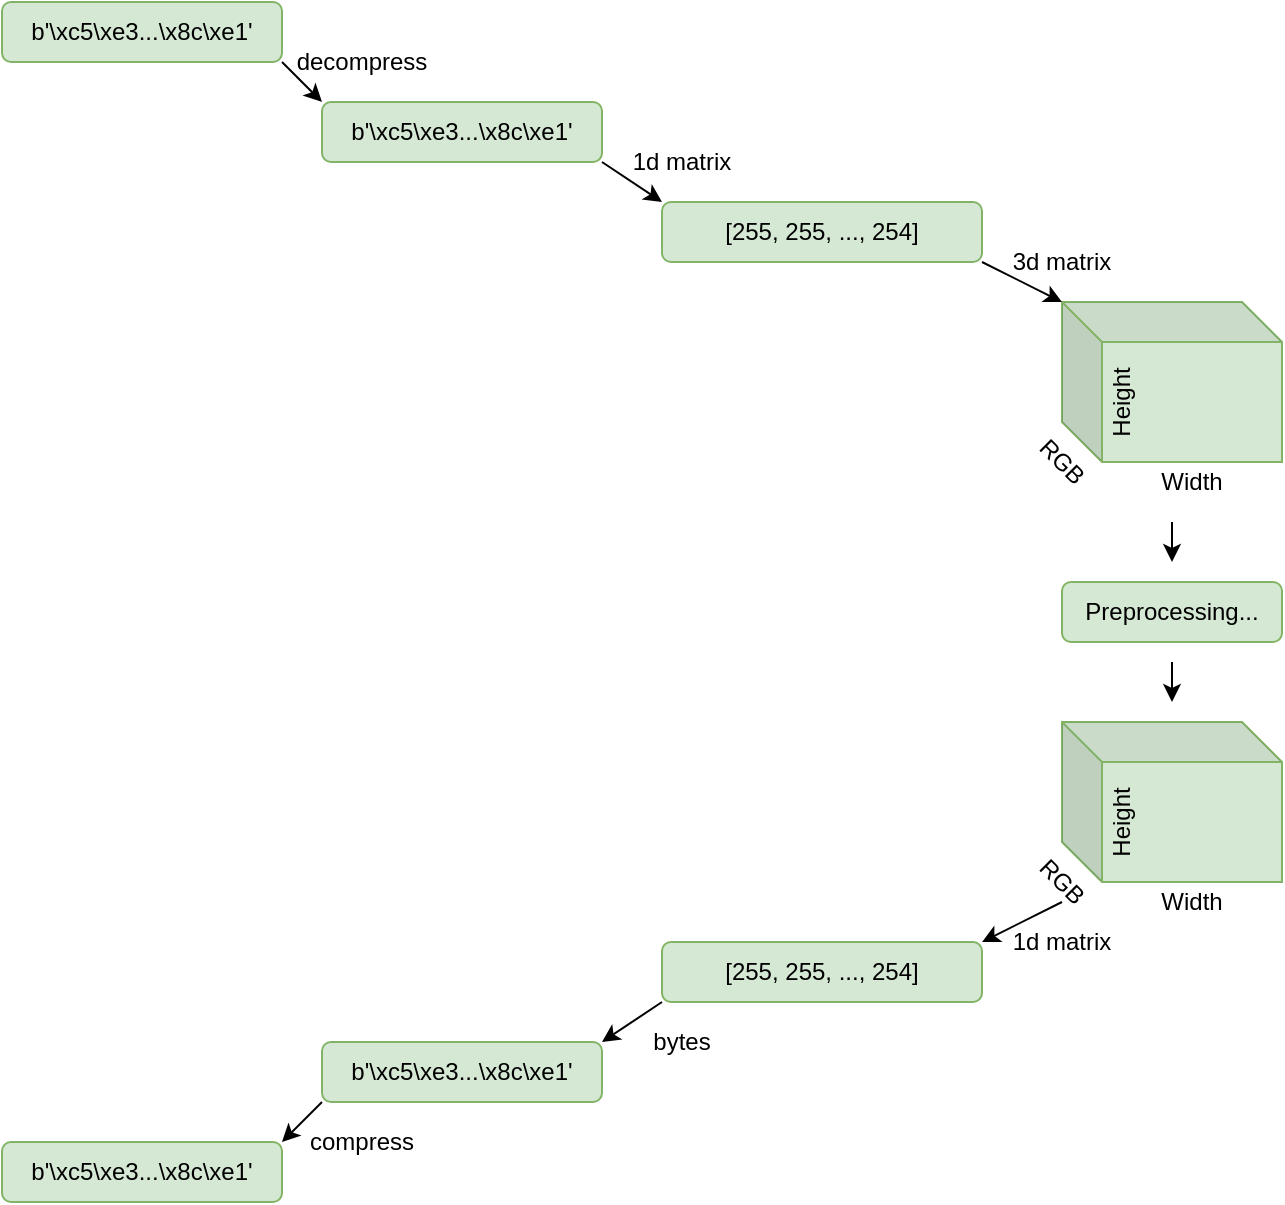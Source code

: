 <mxfile version="18.1.2" type="device"><diagram id="nNmgx367p9fdJ7zT3NxP" name="Page-1"><mxGraphModel dx="868" dy="482" grid="1" gridSize="10" guides="1" tooltips="1" connect="1" arrows="1" fold="1" page="1" pageScale="1" pageWidth="850" pageHeight="1100" math="0" shadow="0"><root><mxCell id="0"/><mxCell id="1" parent="0"/><mxCell id="NVkY7ly0F9RxQwoTF-io-2" value="&lt;span style=&quot;&quot;&gt;b'\xc5\xe3...\x8c\xe1'&lt;/span&gt;" style="rounded=1;whiteSpace=wrap;html=1;fillColor=#d5e8d4;strokeColor=#82b366;" vertex="1" parent="1"><mxGeometry x="200" y="110" width="140" height="30" as="geometry"/></mxCell><mxCell id="NVkY7ly0F9RxQwoTF-io-3" value="[255, 255, ..., 254]" style="rounded=1;whiteSpace=wrap;html=1;fillColor=#d5e8d4;strokeColor=#82b366;" vertex="1" parent="1"><mxGeometry x="370" y="160" width="160" height="30" as="geometry"/></mxCell><mxCell id="NVkY7ly0F9RxQwoTF-io-5" value="" style="shape=cube;whiteSpace=wrap;html=1;boundedLbl=1;backgroundOutline=1;darkOpacity=0.05;darkOpacity2=0.1;size=20;fillColor=#d5e8d4;strokeColor=#82b366;" vertex="1" parent="1"><mxGeometry x="570" y="210" width="110" height="80" as="geometry"/></mxCell><mxCell id="NVkY7ly0F9RxQwoTF-io-7" value="Width" style="text;html=1;strokeColor=none;fillColor=none;align=center;verticalAlign=middle;whiteSpace=wrap;rounded=0;" vertex="1" parent="1"><mxGeometry x="600" y="290" width="70" height="20" as="geometry"/></mxCell><mxCell id="NVkY7ly0F9RxQwoTF-io-9" value="Height" style="text;html=1;strokeColor=none;fillColor=none;align=center;verticalAlign=middle;whiteSpace=wrap;rounded=0;rotation=-90;" vertex="1" parent="1"><mxGeometry x="570" y="250" width="60" height="20" as="geometry"/></mxCell><mxCell id="NVkY7ly0F9RxQwoTF-io-10" value="RGB" style="text;html=1;strokeColor=none;fillColor=none;align=center;verticalAlign=middle;whiteSpace=wrap;rounded=0;rotation=45;" vertex="1" parent="1"><mxGeometry x="540" y="280" width="60" height="20" as="geometry"/></mxCell><mxCell id="NVkY7ly0F9RxQwoTF-io-12" value="" style="endArrow=classic;html=1;rounded=0;exitX=0;exitY=1;exitDx=0;exitDy=0;entryX=1;entryY=0;entryDx=0;entryDy=0;" edge="1" parent="1" source="NVkY7ly0F9RxQwoTF-io-26" target="NVkY7ly0F9RxQwoTF-io-27"><mxGeometry width="50" height="50" relative="1" as="geometry"><mxPoint x="750" y="300" as="sourcePoint"/><mxPoint x="800" y="250" as="targetPoint"/></mxGeometry></mxCell><mxCell id="NVkY7ly0F9RxQwoTF-io-13" value="" style="endArrow=classic;html=1;rounded=0;exitX=1;exitY=1;exitDx=0;exitDy=0;entryX=0;entryY=0;entryDx=0;entryDy=0;" edge="1" parent="1" source="NVkY7ly0F9RxQwoTF-io-2" target="NVkY7ly0F9RxQwoTF-io-3"><mxGeometry width="50" height="50" relative="1" as="geometry"><mxPoint x="230" y="290" as="sourcePoint"/><mxPoint x="280" y="240" as="targetPoint"/></mxGeometry></mxCell><mxCell id="NVkY7ly0F9RxQwoTF-io-14" value="" style="endArrow=classic;html=1;rounded=0;entryX=0;entryY=0;entryDx=0;entryDy=0;entryPerimeter=0;exitX=1;exitY=1;exitDx=0;exitDy=0;" edge="1" parent="1" source="NVkY7ly0F9RxQwoTF-io-3" target="NVkY7ly0F9RxQwoTF-io-5"><mxGeometry width="50" height="50" relative="1" as="geometry"><mxPoint x="230" y="290" as="sourcePoint"/><mxPoint x="280" y="240" as="targetPoint"/></mxGeometry></mxCell><mxCell id="NVkY7ly0F9RxQwoTF-io-16" value="3d matrix" style="text;html=1;strokeColor=none;fillColor=none;align=center;verticalAlign=middle;whiteSpace=wrap;rounded=0;" vertex="1" parent="1"><mxGeometry x="540" y="170" width="60" height="40" as="geometry"/></mxCell><mxCell id="NVkY7ly0F9RxQwoTF-io-17" value="1d matrix" style="text;html=1;strokeColor=none;fillColor=none;align=center;verticalAlign=middle;whiteSpace=wrap;rounded=0;" vertex="1" parent="1"><mxGeometry x="350" y="120" width="60" height="40" as="geometry"/></mxCell><mxCell id="NVkY7ly0F9RxQwoTF-io-19" value="&lt;span style=&quot;&quot;&gt;Preprocessing...&lt;/span&gt;" style="rounded=1;whiteSpace=wrap;html=1;fillColor=#d5e8d4;strokeColor=#82b366;" vertex="1" parent="1"><mxGeometry x="570" y="350" width="110" height="30" as="geometry"/></mxCell><mxCell id="NVkY7ly0F9RxQwoTF-io-20" value="" style="endArrow=classic;html=1;rounded=0;" edge="1" parent="1"><mxGeometry width="50" height="50" relative="1" as="geometry"><mxPoint x="625" y="320" as="sourcePoint"/><mxPoint x="625" y="340" as="targetPoint"/></mxGeometry></mxCell><mxCell id="NVkY7ly0F9RxQwoTF-io-21" value="" style="shape=cube;whiteSpace=wrap;html=1;boundedLbl=1;backgroundOutline=1;darkOpacity=0.05;darkOpacity2=0.1;size=20;fillColor=#d5e8d4;strokeColor=#82b366;" vertex="1" parent="1"><mxGeometry x="570" y="420" width="110" height="80" as="geometry"/></mxCell><mxCell id="NVkY7ly0F9RxQwoTF-io-22" value="Width" style="text;html=1;strokeColor=none;fillColor=none;align=center;verticalAlign=middle;whiteSpace=wrap;rounded=0;" vertex="1" parent="1"><mxGeometry x="600" y="500" width="70" height="20" as="geometry"/></mxCell><mxCell id="NVkY7ly0F9RxQwoTF-io-23" value="Height" style="text;html=1;strokeColor=none;fillColor=none;align=center;verticalAlign=middle;whiteSpace=wrap;rounded=0;rotation=-90;" vertex="1" parent="1"><mxGeometry x="570" y="460" width="60" height="20" as="geometry"/></mxCell><mxCell id="NVkY7ly0F9RxQwoTF-io-24" value="RGB" style="text;html=1;strokeColor=none;fillColor=none;align=center;verticalAlign=middle;whiteSpace=wrap;rounded=0;rotation=45;" vertex="1" parent="1"><mxGeometry x="540" y="490" width="60" height="20" as="geometry"/></mxCell><mxCell id="NVkY7ly0F9RxQwoTF-io-25" value="" style="endArrow=classic;html=1;rounded=0;" edge="1" parent="1"><mxGeometry width="50" height="50" relative="1" as="geometry"><mxPoint x="625" y="390" as="sourcePoint"/><mxPoint x="625" y="410" as="targetPoint"/></mxGeometry></mxCell><mxCell id="NVkY7ly0F9RxQwoTF-io-26" value="[255, 255, ..., 254]" style="rounded=1;whiteSpace=wrap;html=1;fillColor=#d5e8d4;strokeColor=#82b366;" vertex="1" parent="1"><mxGeometry x="370" y="530" width="160" height="30" as="geometry"/></mxCell><mxCell id="NVkY7ly0F9RxQwoTF-io-27" value="&lt;span style=&quot;&quot;&gt;b'\xc5\xe3...\x8c\xe1'&lt;/span&gt;" style="rounded=1;whiteSpace=wrap;html=1;fillColor=#d5e8d4;strokeColor=#82b366;" vertex="1" parent="1"><mxGeometry x="200" y="580" width="140" height="30" as="geometry"/></mxCell><mxCell id="NVkY7ly0F9RxQwoTF-io-28" value="" style="endArrow=classic;html=1;rounded=0;entryX=1;entryY=0;entryDx=0;entryDy=0;" edge="1" parent="1" target="NVkY7ly0F9RxQwoTF-io-26"><mxGeometry width="50" height="50" relative="1" as="geometry"><mxPoint x="570" y="510" as="sourcePoint"/><mxPoint x="810" y="260" as="targetPoint"/></mxGeometry></mxCell><mxCell id="NVkY7ly0F9RxQwoTF-io-29" value="&lt;span style=&quot;&quot;&gt;b'\xc5\xe3...\x8c\xe1'&lt;/span&gt;" style="rounded=1;whiteSpace=wrap;html=1;fillColor=#d5e8d4;strokeColor=#82b366;" vertex="1" parent="1"><mxGeometry x="40" y="60" width="140" height="30" as="geometry"/></mxCell><mxCell id="NVkY7ly0F9RxQwoTF-io-30" value="" style="endArrow=classic;html=1;rounded=0;entryX=0;entryY=0;entryDx=0;entryDy=0;exitX=1;exitY=1;exitDx=0;exitDy=0;" edge="1" parent="1" source="NVkY7ly0F9RxQwoTF-io-29" target="NVkY7ly0F9RxQwoTF-io-2"><mxGeometry width="50" height="50" relative="1" as="geometry"><mxPoint x="580" y="520" as="sourcePoint"/><mxPoint x="540" y="540" as="targetPoint"/></mxGeometry></mxCell><mxCell id="NVkY7ly0F9RxQwoTF-io-31" value="decompress" style="text;html=1;strokeColor=none;fillColor=none;align=center;verticalAlign=middle;whiteSpace=wrap;rounded=0;" vertex="1" parent="1"><mxGeometry x="180" y="70" width="80" height="40" as="geometry"/></mxCell><mxCell id="NVkY7ly0F9RxQwoTF-io-32" value="&lt;span style=&quot;&quot;&gt;b'\xc5\xe3...\x8c\xe1'&lt;/span&gt;" style="rounded=1;whiteSpace=wrap;html=1;fillColor=#d5e8d4;strokeColor=#82b366;" vertex="1" parent="1"><mxGeometry x="40" y="630" width="140" height="30" as="geometry"/></mxCell><mxCell id="NVkY7ly0F9RxQwoTF-io-33" value="" style="endArrow=classic;html=1;rounded=0;exitX=0;exitY=1;exitDx=0;exitDy=0;entryX=1;entryY=0;entryDx=0;entryDy=0;" edge="1" parent="1" source="NVkY7ly0F9RxQwoTF-io-27" target="NVkY7ly0F9RxQwoTF-io-32"><mxGeometry width="50" height="50" relative="1" as="geometry"><mxPoint x="380" y="570" as="sourcePoint"/><mxPoint x="350" y="590" as="targetPoint"/></mxGeometry></mxCell><mxCell id="NVkY7ly0F9RxQwoTF-io-34" value="compress" style="text;html=1;strokeColor=none;fillColor=none;align=center;verticalAlign=middle;whiteSpace=wrap;rounded=0;" vertex="1" parent="1"><mxGeometry x="180" y="610" width="80" height="40" as="geometry"/></mxCell><mxCell id="NVkY7ly0F9RxQwoTF-io-35" value="bytes" style="text;html=1;strokeColor=none;fillColor=none;align=center;verticalAlign=middle;whiteSpace=wrap;rounded=0;" vertex="1" parent="1"><mxGeometry x="350" y="560" width="60" height="40" as="geometry"/></mxCell><mxCell id="NVkY7ly0F9RxQwoTF-io-36" value="1d matrix" style="text;html=1;strokeColor=none;fillColor=none;align=center;verticalAlign=middle;whiteSpace=wrap;rounded=0;" vertex="1" parent="1"><mxGeometry x="540" y="510" width="60" height="40" as="geometry"/></mxCell></root></mxGraphModel></diagram></mxfile>